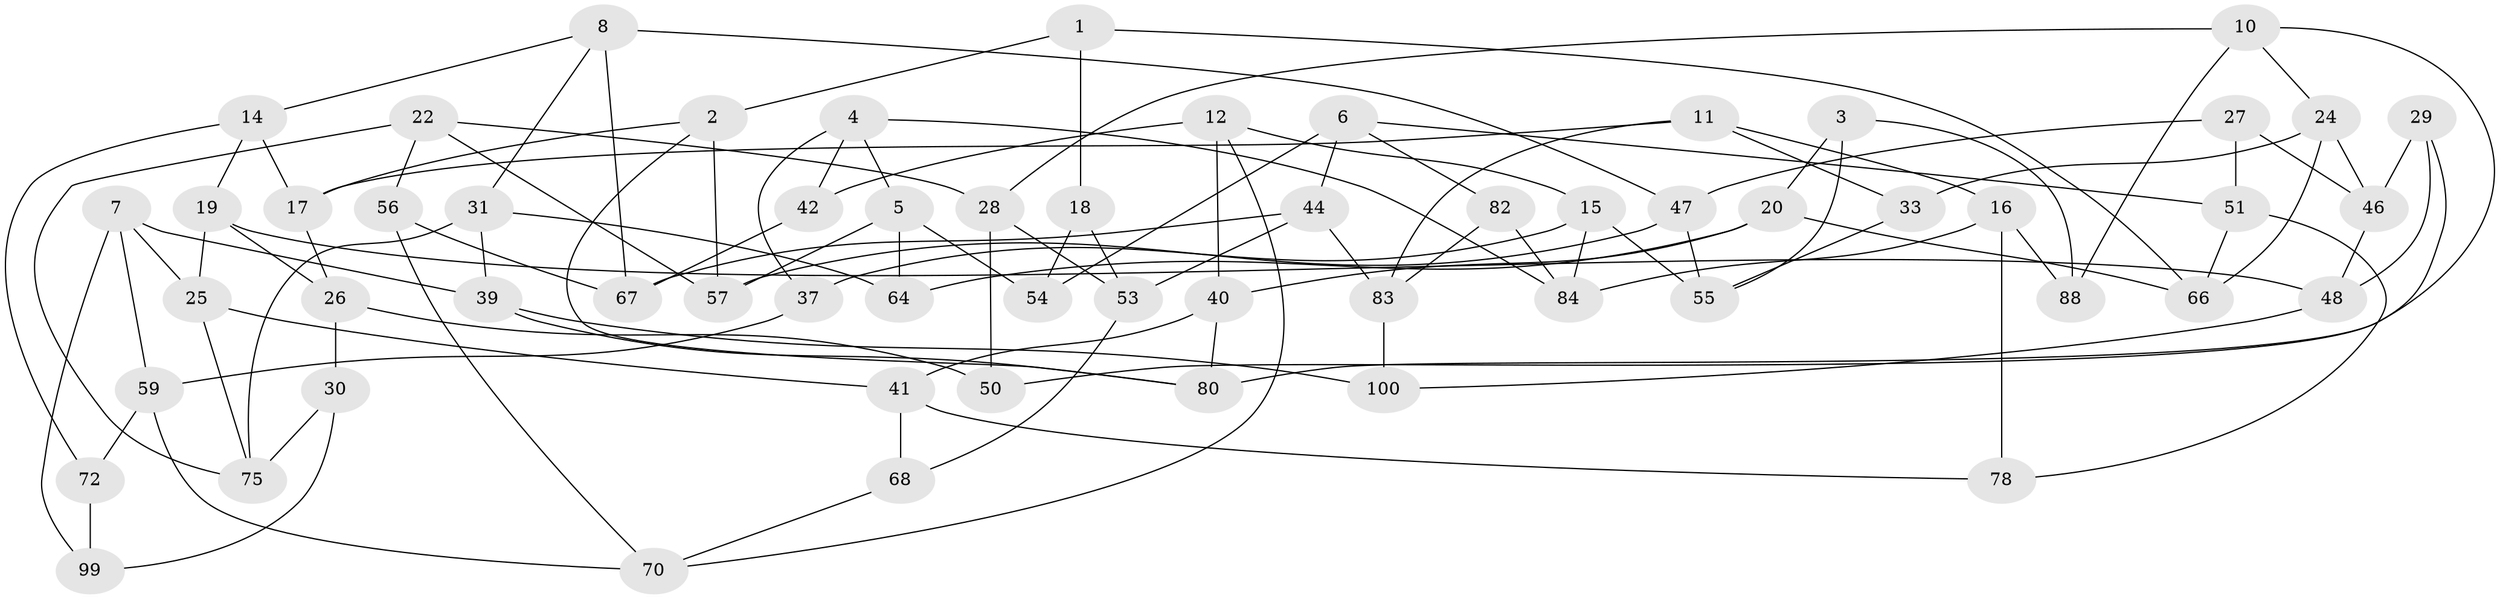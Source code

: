 // original degree distribution, {3: 1.0}
// Generated by graph-tools (version 1.1) at 2025/11/02/21/25 10:11:15]
// undirected, 60 vertices, 110 edges
graph export_dot {
graph [start="1"]
  node [color=gray90,style=filled];
  1;
  2 [super="+13"];
  3;
  4 [super="+69"];
  5 [super="+9"];
  6 [super="+73"];
  7 [super="+21"];
  8 [super="+49"];
  10 [super="+52"];
  11 [super="+43"];
  12 [super="+60"];
  14 [super="+23"];
  15 [super="+65"];
  16 [super="+91"];
  17 [super="+36"];
  18;
  19 [super="+87"];
  20 [super="+58"];
  22 [super="+35"];
  24 [super="+38"];
  25 [super="+90"];
  26 [super="+32"];
  27;
  28 [super="+45"];
  29;
  30;
  31 [super="+34"];
  33;
  37;
  39 [super="+63"];
  40 [super="+85"];
  41 [super="+93"];
  42;
  44 [super="+86"];
  46 [super="+77"];
  47 [super="+96"];
  48 [super="+95"];
  50;
  51 [super="+71"];
  53 [super="+74"];
  54;
  55 [super="+76"];
  56;
  57 [super="+61"];
  59 [super="+62"];
  64;
  66 [super="+97"];
  67 [super="+81"];
  68;
  70 [super="+79"];
  72;
  75 [super="+94"];
  78;
  80 [super="+92"];
  82;
  83 [super="+98"];
  84 [super="+89"];
  88;
  99;
  100;
  1 -- 18;
  1 -- 2;
  1 -- 66;
  2 -- 57;
  2 -- 80;
  2 -- 17;
  3 -- 20;
  3 -- 88;
  3 -- 55;
  4 -- 42;
  4 -- 84;
  4 -- 37;
  4 -- 5;
  5 -- 57;
  5 -- 64;
  5 -- 54;
  6 -- 51;
  6 -- 44;
  6 -- 54;
  6 -- 82;
  7 -- 39;
  7 -- 99;
  7 -- 25;
  7 -- 59;
  8 -- 47;
  8 -- 14;
  8 -- 67;
  8 -- 31;
  10 -- 24;
  10 -- 28;
  10 -- 88;
  10 -- 50;
  11 -- 83;
  11 -- 17;
  11 -- 16;
  11 -- 33;
  12 -- 70;
  12 -- 42;
  12 -- 15;
  12 -- 40;
  14 -- 72;
  14 -- 17;
  14 -- 19;
  15 -- 55;
  15 -- 84;
  15 -- 37;
  16 -- 84;
  16 -- 78;
  16 -- 88;
  17 -- 26;
  18 -- 53;
  18 -- 54;
  19 -- 48;
  19 -- 25;
  19 -- 26;
  20 -- 40;
  20 -- 64;
  20 -- 66;
  22 -- 28;
  22 -- 57;
  22 -- 56;
  22 -- 75;
  24 -- 66;
  24 -- 33;
  24 -- 46;
  25 -- 41;
  25 -- 75;
  26 -- 50;
  26 -- 30;
  27 -- 46;
  27 -- 47;
  27 -- 51;
  28 -- 53;
  28 -- 50;
  29 -- 48;
  29 -- 80;
  29 -- 46;
  30 -- 75;
  30 -- 99;
  31 -- 64;
  31 -- 75;
  31 -- 39;
  33 -- 55;
  37 -- 59;
  39 -- 80;
  39 -- 100;
  40 -- 41;
  40 -- 80;
  41 -- 68;
  41 -- 78;
  42 -- 67;
  44 -- 83;
  44 -- 53;
  44 -- 67;
  46 -- 48;
  47 -- 55;
  47 -- 57;
  48 -- 100;
  51 -- 78;
  51 -- 66;
  53 -- 68;
  56 -- 70;
  56 -- 67;
  59 -- 72;
  59 -- 70;
  68 -- 70;
  72 -- 99;
  82 -- 84;
  82 -- 83;
  83 -- 100;
}
